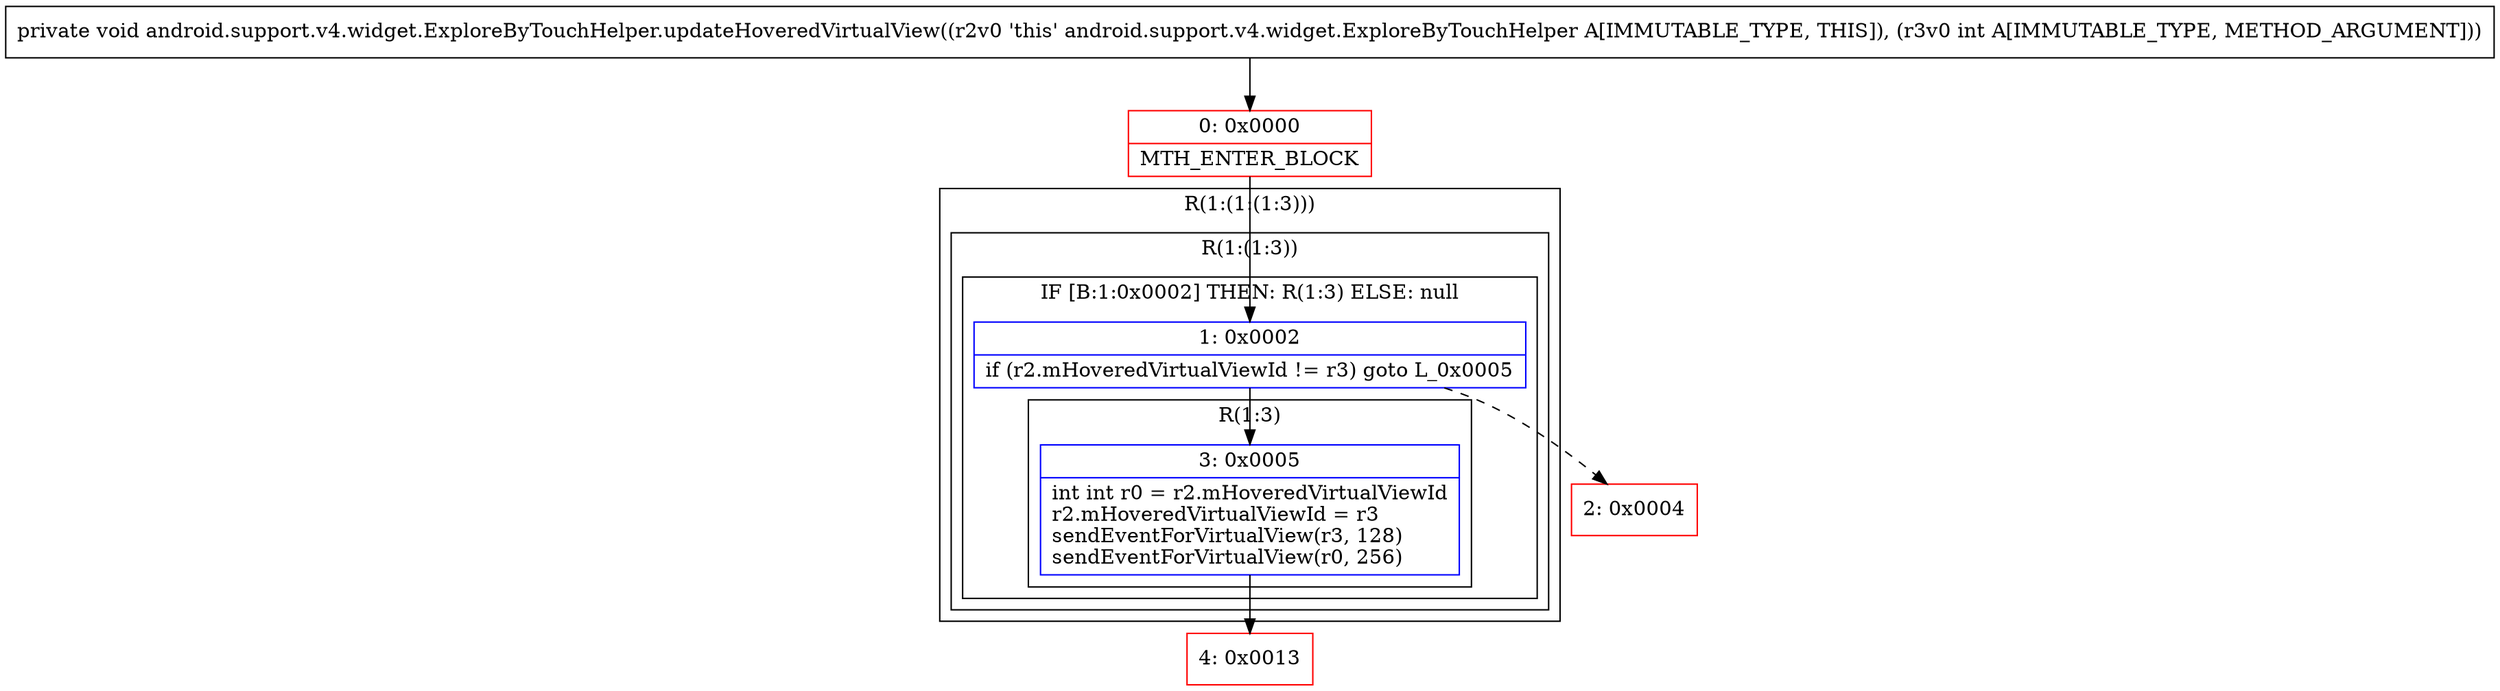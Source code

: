 digraph "CFG forandroid.support.v4.widget.ExploreByTouchHelper.updateHoveredVirtualView(I)V" {
subgraph cluster_Region_2023256846 {
label = "R(1:(1:(1:3)))";
node [shape=record,color=blue];
subgraph cluster_Region_243353916 {
label = "R(1:(1:3))";
node [shape=record,color=blue];
subgraph cluster_IfRegion_1559848345 {
label = "IF [B:1:0x0002] THEN: R(1:3) ELSE: null";
node [shape=record,color=blue];
Node_1 [shape=record,label="{1\:\ 0x0002|if (r2.mHoveredVirtualViewId != r3) goto L_0x0005\l}"];
subgraph cluster_Region_461708943 {
label = "R(1:3)";
node [shape=record,color=blue];
Node_3 [shape=record,label="{3\:\ 0x0005|int int r0 = r2.mHoveredVirtualViewId\lr2.mHoveredVirtualViewId = r3\lsendEventForVirtualView(r3, 128)\lsendEventForVirtualView(r0, 256)\l}"];
}
}
}
}
Node_0 [shape=record,color=red,label="{0\:\ 0x0000|MTH_ENTER_BLOCK\l}"];
Node_2 [shape=record,color=red,label="{2\:\ 0x0004}"];
Node_4 [shape=record,color=red,label="{4\:\ 0x0013}"];
MethodNode[shape=record,label="{private void android.support.v4.widget.ExploreByTouchHelper.updateHoveredVirtualView((r2v0 'this' android.support.v4.widget.ExploreByTouchHelper A[IMMUTABLE_TYPE, THIS]), (r3v0 int A[IMMUTABLE_TYPE, METHOD_ARGUMENT])) }"];
MethodNode -> Node_0;
Node_1 -> Node_2[style=dashed];
Node_1 -> Node_3;
Node_3 -> Node_4;
Node_0 -> Node_1;
}

